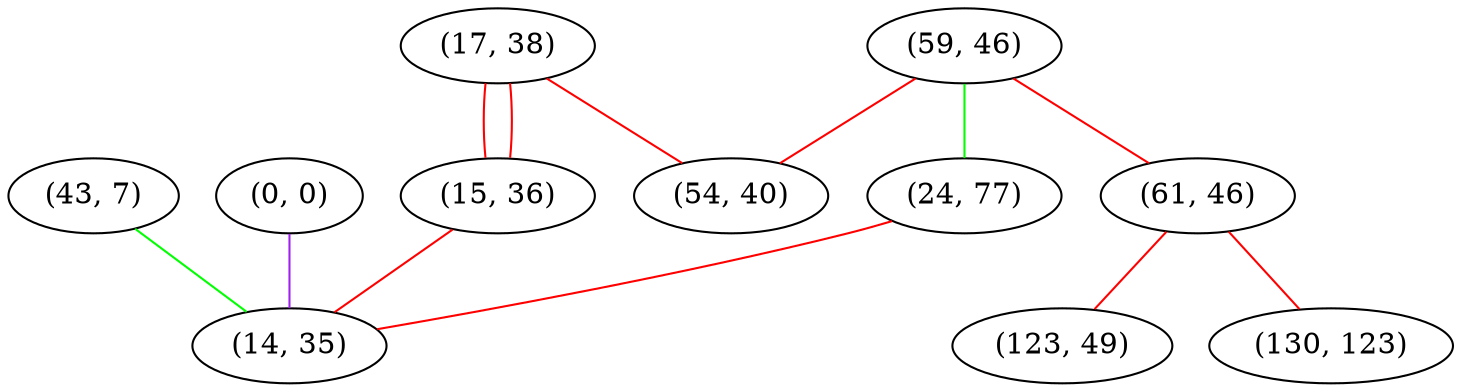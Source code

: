 graph "" {
"(43, 7)";
"(0, 0)";
"(17, 38)";
"(59, 46)";
"(61, 46)";
"(15, 36)";
"(123, 49)";
"(24, 77)";
"(54, 40)";
"(14, 35)";
"(130, 123)";
"(43, 7)" -- "(14, 35)"  [color=green, key=0, weight=2];
"(0, 0)" -- "(14, 35)"  [color=purple, key=0, weight=4];
"(17, 38)" -- "(15, 36)"  [color=red, key=0, weight=1];
"(17, 38)" -- "(15, 36)"  [color=red, key=1, weight=1];
"(17, 38)" -- "(54, 40)"  [color=red, key=0, weight=1];
"(59, 46)" -- "(61, 46)"  [color=red, key=0, weight=1];
"(59, 46)" -- "(24, 77)"  [color=green, key=0, weight=2];
"(59, 46)" -- "(54, 40)"  [color=red, key=0, weight=1];
"(61, 46)" -- "(123, 49)"  [color=red, key=0, weight=1];
"(61, 46)" -- "(130, 123)"  [color=red, key=0, weight=1];
"(15, 36)" -- "(14, 35)"  [color=red, key=0, weight=1];
"(24, 77)" -- "(14, 35)"  [color=red, key=0, weight=1];
}
